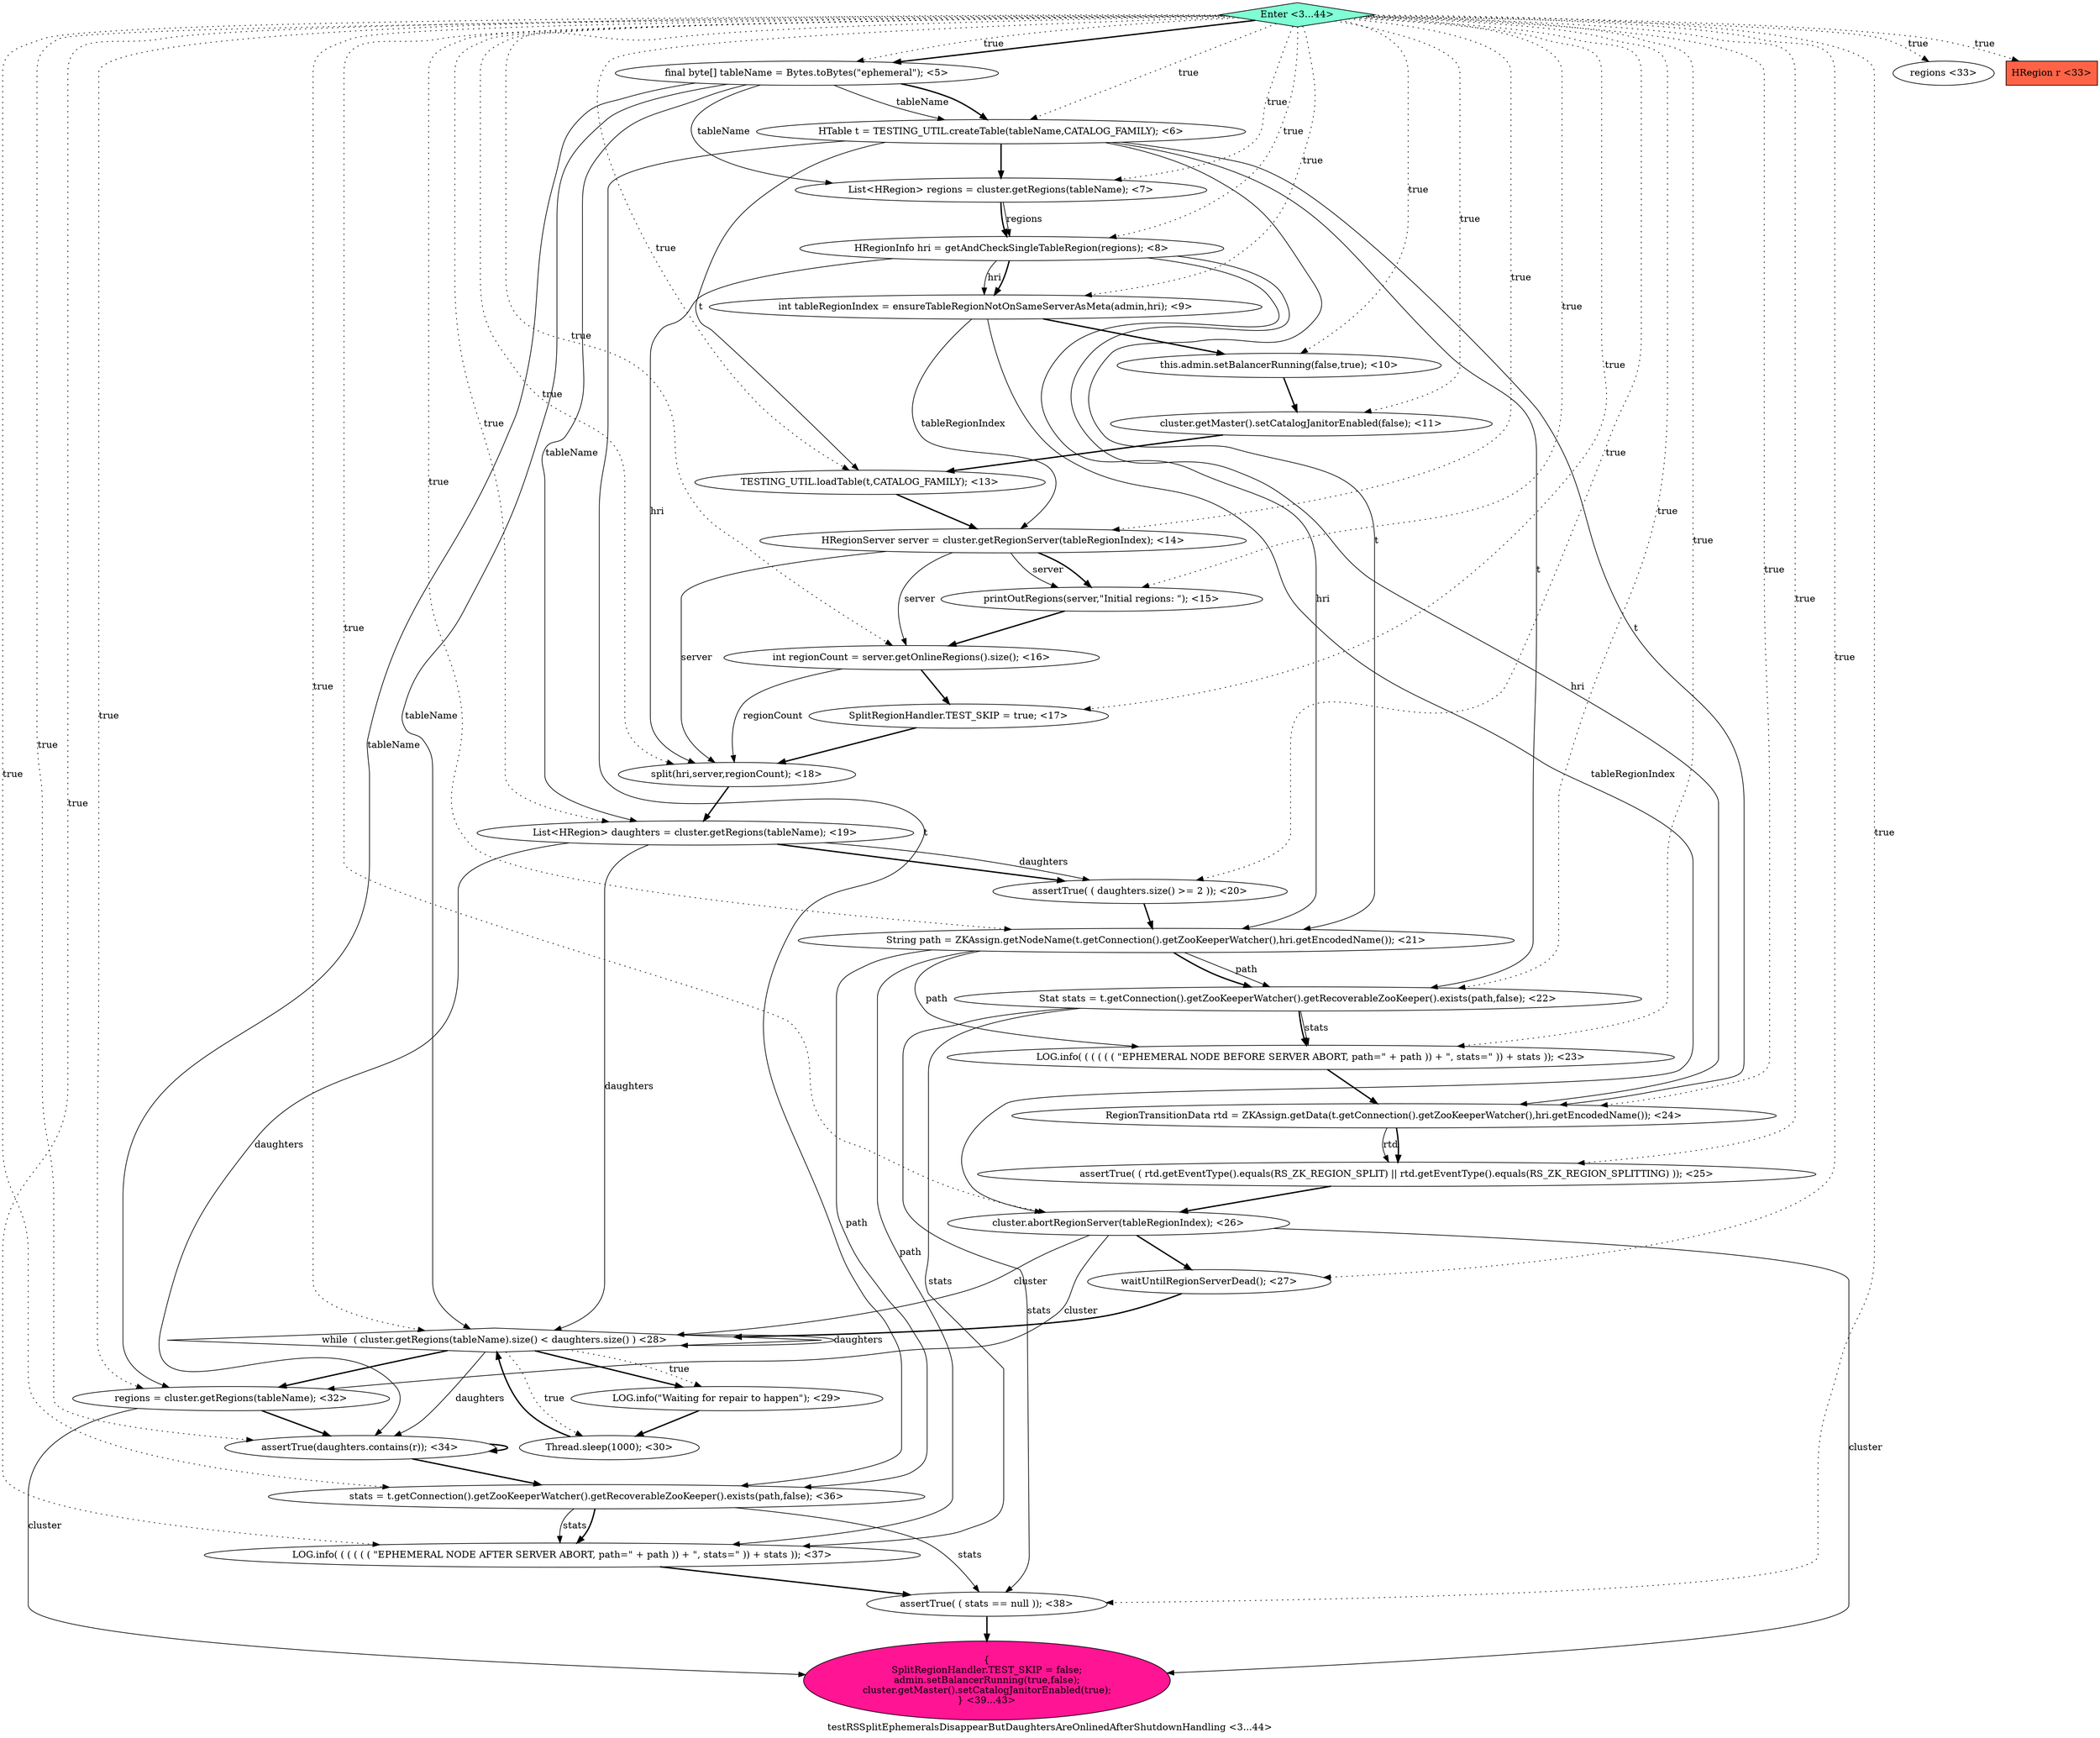digraph PDG {
label = "testRSSplitEphemeralsDisappearButDaughtersAreOnlinedAfterShutdownHandling <3...44>";
0.5 [style = filled, label = "this.admin.setBalancerRunning(false,true); <10>", fillcolor = white, shape = ellipse];
0.7 [style = filled, label = "TESTING_UTIL.loadTable(t,CATALOG_FAMILY); <13>", fillcolor = white, shape = ellipse];
0.22 [style = filled, label = "while  ( cluster.getRegions(tableName).size() < daughters.size() ) <28>", fillcolor = white, shape = diamond];
0.2 [style = filled, label = "List<HRegion> regions = cluster.getRegions(tableName); <7>", fillcolor = white, shape = ellipse];
0.10 [style = filled, label = "int regionCount = server.getOnlineRegions().size(); <16>", fillcolor = white, shape = ellipse];
0.8 [style = filled, label = "HRegionServer server = cluster.getRegionServer(tableRegionIndex); <14>", fillcolor = white, shape = ellipse];
0.11 [style = filled, label = "SplitRegionHandler.TEST_SKIP = true; <17>", fillcolor = white, shape = ellipse];
0.9 [style = filled, label = "printOutRegions(server,\"Initial regions: \"); <15>", fillcolor = white, shape = ellipse];
0.15 [style = filled, label = "String path = ZKAssign.getNodeName(t.getConnection().getZooKeeperWatcher(),hri.getEncodedName()); <21>", fillcolor = white, shape = ellipse];
0.27 [style = filled, label = "regions <33>", fillcolor = white, shape = ellipse];
0.12 [style = filled, label = "split(hri,server,regionCount); <18>", fillcolor = white, shape = ellipse];
0.1 [style = filled, label = "HTable t = TESTING_UTIL.createTable(tableName,CATALOG_FAMILY); <6>", fillcolor = white, shape = ellipse];
0.32 [style = filled, label = "{
SplitRegionHandler.TEST_SKIP = false;
admin.setBalancerRunning(true,false);
cluster.getMaster().setCatalogJanitorEnabled(true);
} <39...43>", fillcolor = deeppink, shape = ellipse];
0.30 [style = filled, label = "LOG.info( ( ( ( ( ( \"EPHEMERAL NODE AFTER SERVER ABORT, path=\" + path )) + \", stats=\" )) + stats )); <37>", fillcolor = white, shape = ellipse];
0.17 [style = filled, label = "LOG.info( ( ( ( ( ( \"EPHEMERAL NODE BEFORE SERVER ABORT, path=\" + path )) + \", stats=\" )) + stats )); <23>", fillcolor = white, shape = ellipse];
0.19 [style = filled, label = "assertTrue( ( rtd.getEventType().equals(RS_ZK_REGION_SPLIT) || rtd.getEventType().equals(RS_ZK_REGION_SPLITTING) )); <25>", fillcolor = white, shape = ellipse];
0.13 [style = filled, label = "List<HRegion> daughters = cluster.getRegions(tableName); <19>", fillcolor = white, shape = ellipse];
0.23 [style = filled, label = "LOG.info(\"Waiting for repair to happen\"); <29>", fillcolor = white, shape = ellipse];
0.31 [style = filled, label = "assertTrue( ( stats == null )); <38>", fillcolor = white, shape = ellipse];
0.18 [style = filled, label = "RegionTransitionData rtd = ZKAssign.getData(t.getConnection().getZooKeeperWatcher(),hri.getEncodedName()); <24>", fillcolor = white, shape = ellipse];
0.3 [style = filled, label = "HRegionInfo hri = getAndCheckSingleTableRegion(regions); <8>", fillcolor = white, shape = ellipse];
0.6 [style = filled, label = "cluster.getMaster().setCatalogJanitorEnabled(false); <11>", fillcolor = white, shape = ellipse];
0.4 [style = filled, label = "int tableRegionIndex = ensureTableRegionNotOnSameServerAsMeta(admin,hri); <9>", fillcolor = white, shape = ellipse];
0.16 [style = filled, label = "Stat stats = t.getConnection().getZooKeeperWatcher().getRecoverableZooKeeper().exists(path,false); <22>", fillcolor = white, shape = ellipse];
0.21 [style = filled, label = "waitUntilRegionServerDead(); <27>", fillcolor = white, shape = ellipse];
0.33 [style = filled, label = "Enter <3...44>", fillcolor = aquamarine, shape = diamond];
0.0 [style = filled, label = "final byte[] tableName = Bytes.toBytes(\"ephemeral\"); <5>", fillcolor = white, shape = ellipse];
0.14 [style = filled, label = "assertTrue( ( daughters.size() >= 2 )); <20>", fillcolor = white, shape = ellipse];
0.24 [style = filled, label = "Thread.sleep(1000); <30>", fillcolor = white, shape = ellipse];
0.26 [style = filled, label = "HRegion r <33>", fillcolor = tomato, shape = box];
0.25 [style = filled, label = "regions = cluster.getRegions(tableName); <32>", fillcolor = white, shape = ellipse];
0.28 [style = filled, label = "assertTrue(daughters.contains(r)); <34>", fillcolor = white, shape = ellipse];
0.20 [style = filled, label = "cluster.abortRegionServer(tableRegionIndex); <26>", fillcolor = white, shape = ellipse];
0.29 [style = filled, label = "stats = t.getConnection().getZooKeeperWatcher().getRecoverableZooKeeper().exists(path,false); <36>", fillcolor = white, shape = ellipse];
0.0 -> 0.1 [style = solid, label="tableName"];
0.0 -> 0.1 [style = bold, label=""];
0.0 -> 0.2 [style = solid, label="tableName"];
0.0 -> 0.13 [style = solid, label="tableName"];
0.0 -> 0.22 [style = solid, label="tableName"];
0.0 -> 0.25 [style = solid, label="tableName"];
0.1 -> 0.2 [style = bold, label=""];
0.1 -> 0.7 [style = solid, label="t"];
0.1 -> 0.15 [style = solid, label="t"];
0.1 -> 0.16 [style = solid, label="t"];
0.1 -> 0.18 [style = solid, label="t"];
0.1 -> 0.29 [style = solid, label="t"];
0.2 -> 0.3 [style = solid, label="regions"];
0.2 -> 0.3 [style = bold, label=""];
0.3 -> 0.4 [style = solid, label="hri"];
0.3 -> 0.4 [style = bold, label=""];
0.3 -> 0.12 [style = solid, label="hri"];
0.3 -> 0.15 [style = solid, label="hri"];
0.3 -> 0.18 [style = solid, label="hri"];
0.4 -> 0.5 [style = bold, label=""];
0.4 -> 0.8 [style = solid, label="tableRegionIndex"];
0.4 -> 0.20 [style = solid, label="tableRegionIndex"];
0.5 -> 0.6 [style = bold, label=""];
0.6 -> 0.7 [style = bold, label=""];
0.7 -> 0.8 [style = bold, label=""];
0.8 -> 0.9 [style = solid, label="server"];
0.8 -> 0.9 [style = bold, label=""];
0.8 -> 0.10 [style = solid, label="server"];
0.8 -> 0.12 [style = solid, label="server"];
0.9 -> 0.10 [style = bold, label=""];
0.10 -> 0.11 [style = bold, label=""];
0.10 -> 0.12 [style = solid, label="regionCount"];
0.11 -> 0.12 [style = bold, label=""];
0.12 -> 0.13 [style = bold, label=""];
0.13 -> 0.14 [style = solid, label="daughters"];
0.13 -> 0.14 [style = bold, label=""];
0.13 -> 0.22 [style = solid, label="daughters"];
0.13 -> 0.28 [style = solid, label="daughters"];
0.14 -> 0.15 [style = bold, label=""];
0.15 -> 0.16 [style = solid, label="path"];
0.15 -> 0.16 [style = bold, label=""];
0.15 -> 0.17 [style = solid, label="path"];
0.15 -> 0.29 [style = solid, label="path"];
0.15 -> 0.30 [style = solid, label="path"];
0.16 -> 0.17 [style = solid, label="stats"];
0.16 -> 0.17 [style = bold, label=""];
0.16 -> 0.30 [style = solid, label="stats"];
0.16 -> 0.31 [style = solid, label="stats"];
0.17 -> 0.18 [style = bold, label=""];
0.18 -> 0.19 [style = solid, label="rtd"];
0.18 -> 0.19 [style = bold, label=""];
0.19 -> 0.20 [style = bold, label=""];
0.20 -> 0.21 [style = bold, label=""];
0.20 -> 0.22 [style = solid, label="cluster"];
0.20 -> 0.25 [style = solid, label="cluster"];
0.20 -> 0.32 [style = solid, label="cluster"];
0.21 -> 0.22 [style = bold, label=""];
0.22 -> 0.22 [style = solid, label="daughters"];
0.22 -> 0.23 [style = dotted, label="true"];
0.22 -> 0.23 [style = bold, label=""];
0.22 -> 0.24 [style = dotted, label="true"];
0.22 -> 0.25 [style = bold, label=""];
0.22 -> 0.28 [style = solid, label="daughters"];
0.23 -> 0.24 [style = bold, label=""];
0.24 -> 0.22 [style = bold, label=""];
0.25 -> 0.28 [style = bold, label=""];
0.25 -> 0.32 [style = solid, label="cluster"];
0.28 -> 0.28 [style = bold, label=""];
0.28 -> 0.29 [style = bold, label=""];
0.29 -> 0.30 [style = solid, label="stats"];
0.29 -> 0.30 [style = bold, label=""];
0.29 -> 0.31 [style = solid, label="stats"];
0.30 -> 0.31 [style = bold, label=""];
0.31 -> 0.32 [style = bold, label=""];
0.33 -> 0.0 [style = dotted, label="true"];
0.33 -> 0.0 [style = bold, label=""];
0.33 -> 0.1 [style = dotted, label="true"];
0.33 -> 0.2 [style = dotted, label="true"];
0.33 -> 0.3 [style = dotted, label="true"];
0.33 -> 0.4 [style = dotted, label="true"];
0.33 -> 0.5 [style = dotted, label="true"];
0.33 -> 0.6 [style = dotted, label="true"];
0.33 -> 0.7 [style = dotted, label="true"];
0.33 -> 0.8 [style = dotted, label="true"];
0.33 -> 0.9 [style = dotted, label="true"];
0.33 -> 0.10 [style = dotted, label="true"];
0.33 -> 0.11 [style = dotted, label="true"];
0.33 -> 0.12 [style = dotted, label="true"];
0.33 -> 0.13 [style = dotted, label="true"];
0.33 -> 0.14 [style = dotted, label="true"];
0.33 -> 0.15 [style = dotted, label="true"];
0.33 -> 0.16 [style = dotted, label="true"];
0.33 -> 0.17 [style = dotted, label="true"];
0.33 -> 0.18 [style = dotted, label="true"];
0.33 -> 0.19 [style = dotted, label="true"];
0.33 -> 0.20 [style = dotted, label="true"];
0.33 -> 0.21 [style = dotted, label="true"];
0.33 -> 0.22 [style = dotted, label="true"];
0.33 -> 0.25 [style = dotted, label="true"];
0.33 -> 0.26 [style = dotted, label="true"];
0.33 -> 0.27 [style = dotted, label="true"];
0.33 -> 0.28 [style = dotted, label="true"];
0.33 -> 0.29 [style = dotted, label="true"];
0.33 -> 0.30 [style = dotted, label="true"];
0.33 -> 0.31 [style = dotted, label="true"];
}
